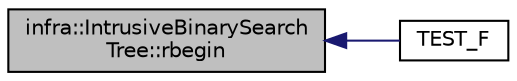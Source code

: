 digraph "infra::IntrusiveBinarySearchTree::rbegin"
{
 // INTERACTIVE_SVG=YES
  edge [fontname="Helvetica",fontsize="10",labelfontname="Helvetica",labelfontsize="10"];
  node [fontname="Helvetica",fontsize="10",shape=record];
  rankdir="LR";
  Node92 [label="infra::IntrusiveBinarySearch\lTree::rbegin",height=0.2,width=0.4,color="black", fillcolor="grey75", style="filled", fontcolor="black"];
  Node92 -> Node93 [dir="back",color="midnightblue",fontsize="10",style="solid",fontname="Helvetica"];
  Node93 [label="TEST_F",height=0.2,width=0.4,color="black", fillcolor="white", style="filled",URL="$d8/dfb/_test_intrusive_binary_search_tree_8cpp.html#a6e474abeea3d360a55f53bbdaeed552e"];
}
